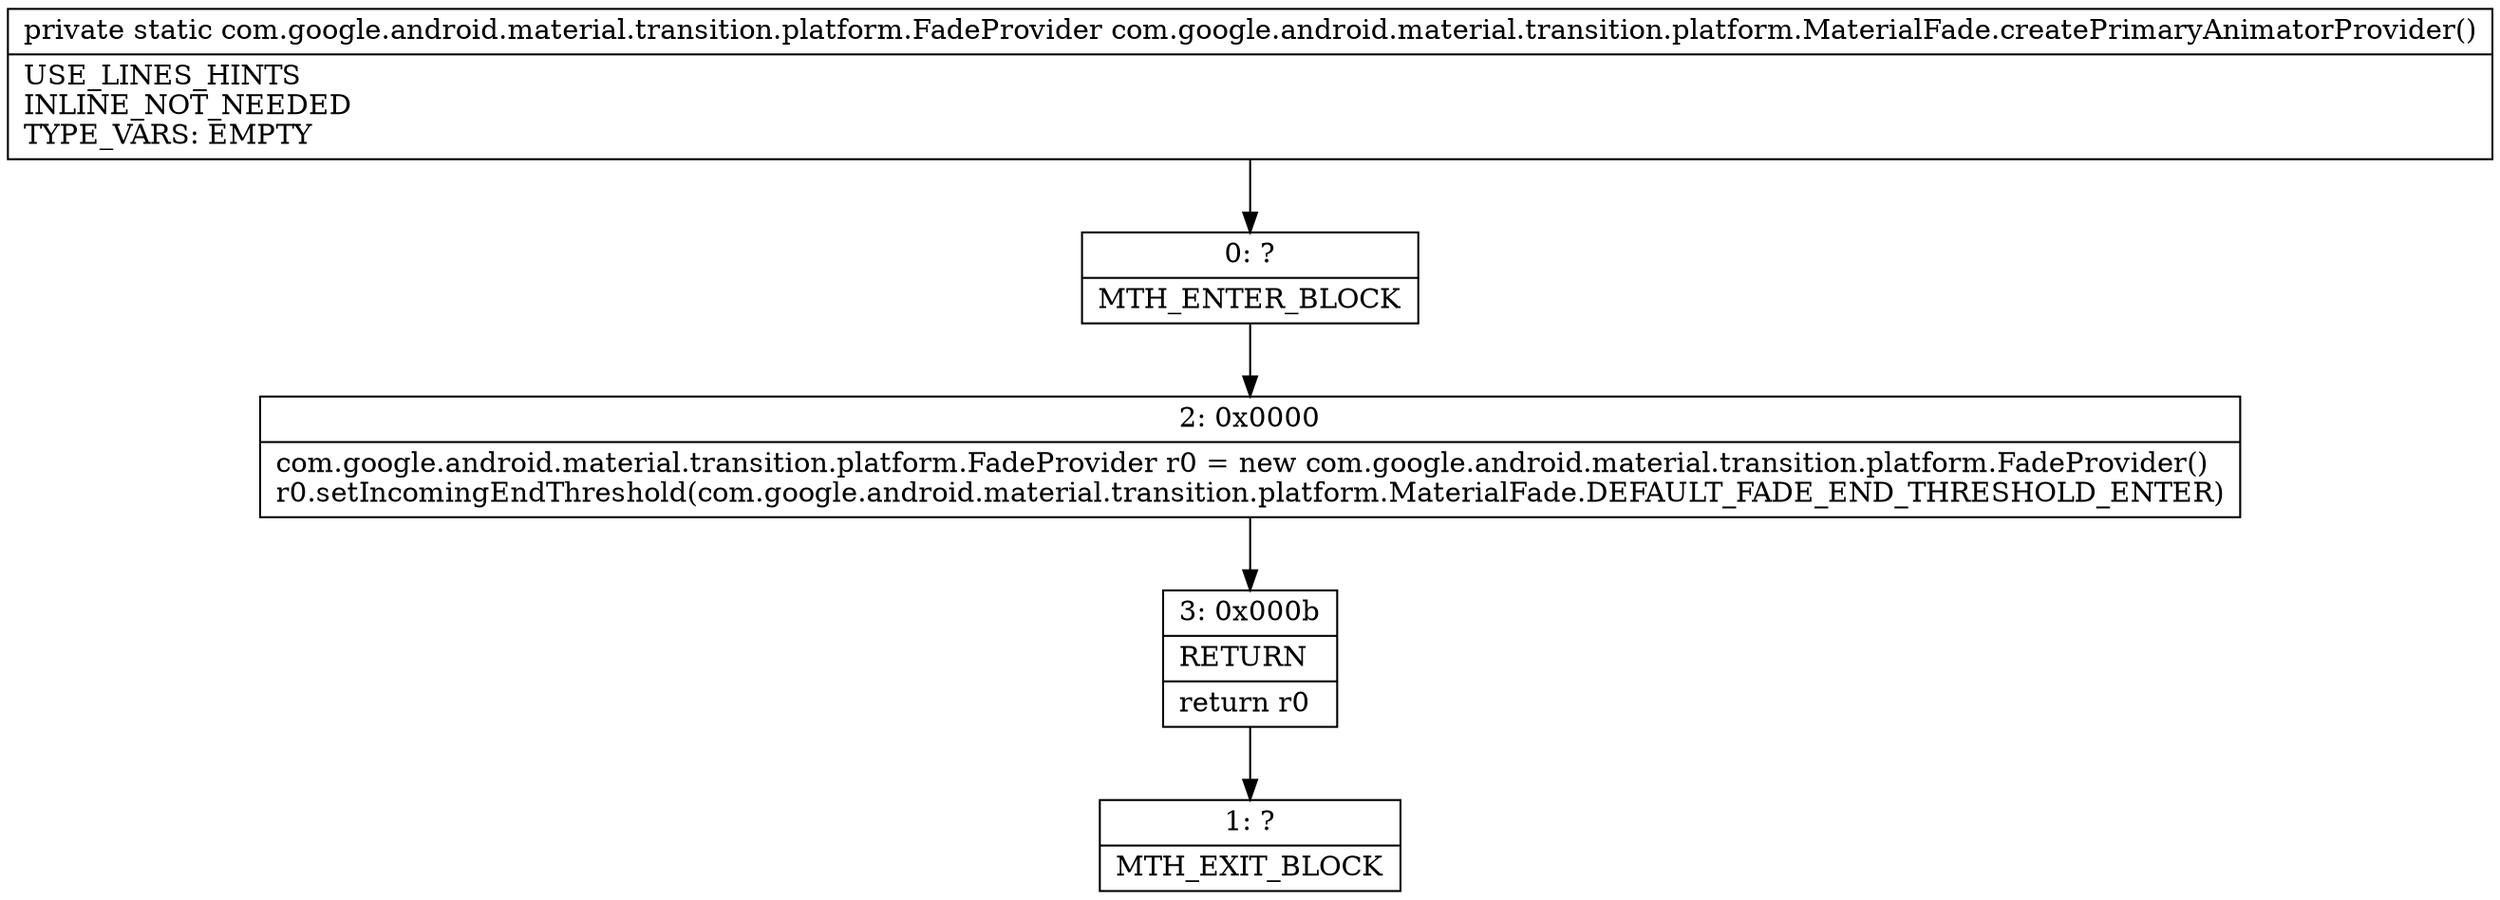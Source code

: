 digraph "CFG forcom.google.android.material.transition.platform.MaterialFade.createPrimaryAnimatorProvider()Lcom\/google\/android\/material\/transition\/platform\/FadeProvider;" {
Node_0 [shape=record,label="{0\:\ ?|MTH_ENTER_BLOCK\l}"];
Node_2 [shape=record,label="{2\:\ 0x0000|com.google.android.material.transition.platform.FadeProvider r0 = new com.google.android.material.transition.platform.FadeProvider()\lr0.setIncomingEndThreshold(com.google.android.material.transition.platform.MaterialFade.DEFAULT_FADE_END_THRESHOLD_ENTER)\l}"];
Node_3 [shape=record,label="{3\:\ 0x000b|RETURN\l|return r0\l}"];
Node_1 [shape=record,label="{1\:\ ?|MTH_EXIT_BLOCK\l}"];
MethodNode[shape=record,label="{private static com.google.android.material.transition.platform.FadeProvider com.google.android.material.transition.platform.MaterialFade.createPrimaryAnimatorProvider()  | USE_LINES_HINTS\lINLINE_NOT_NEEDED\lTYPE_VARS: EMPTY\l}"];
MethodNode -> Node_0;Node_0 -> Node_2;
Node_2 -> Node_3;
Node_3 -> Node_1;
}

